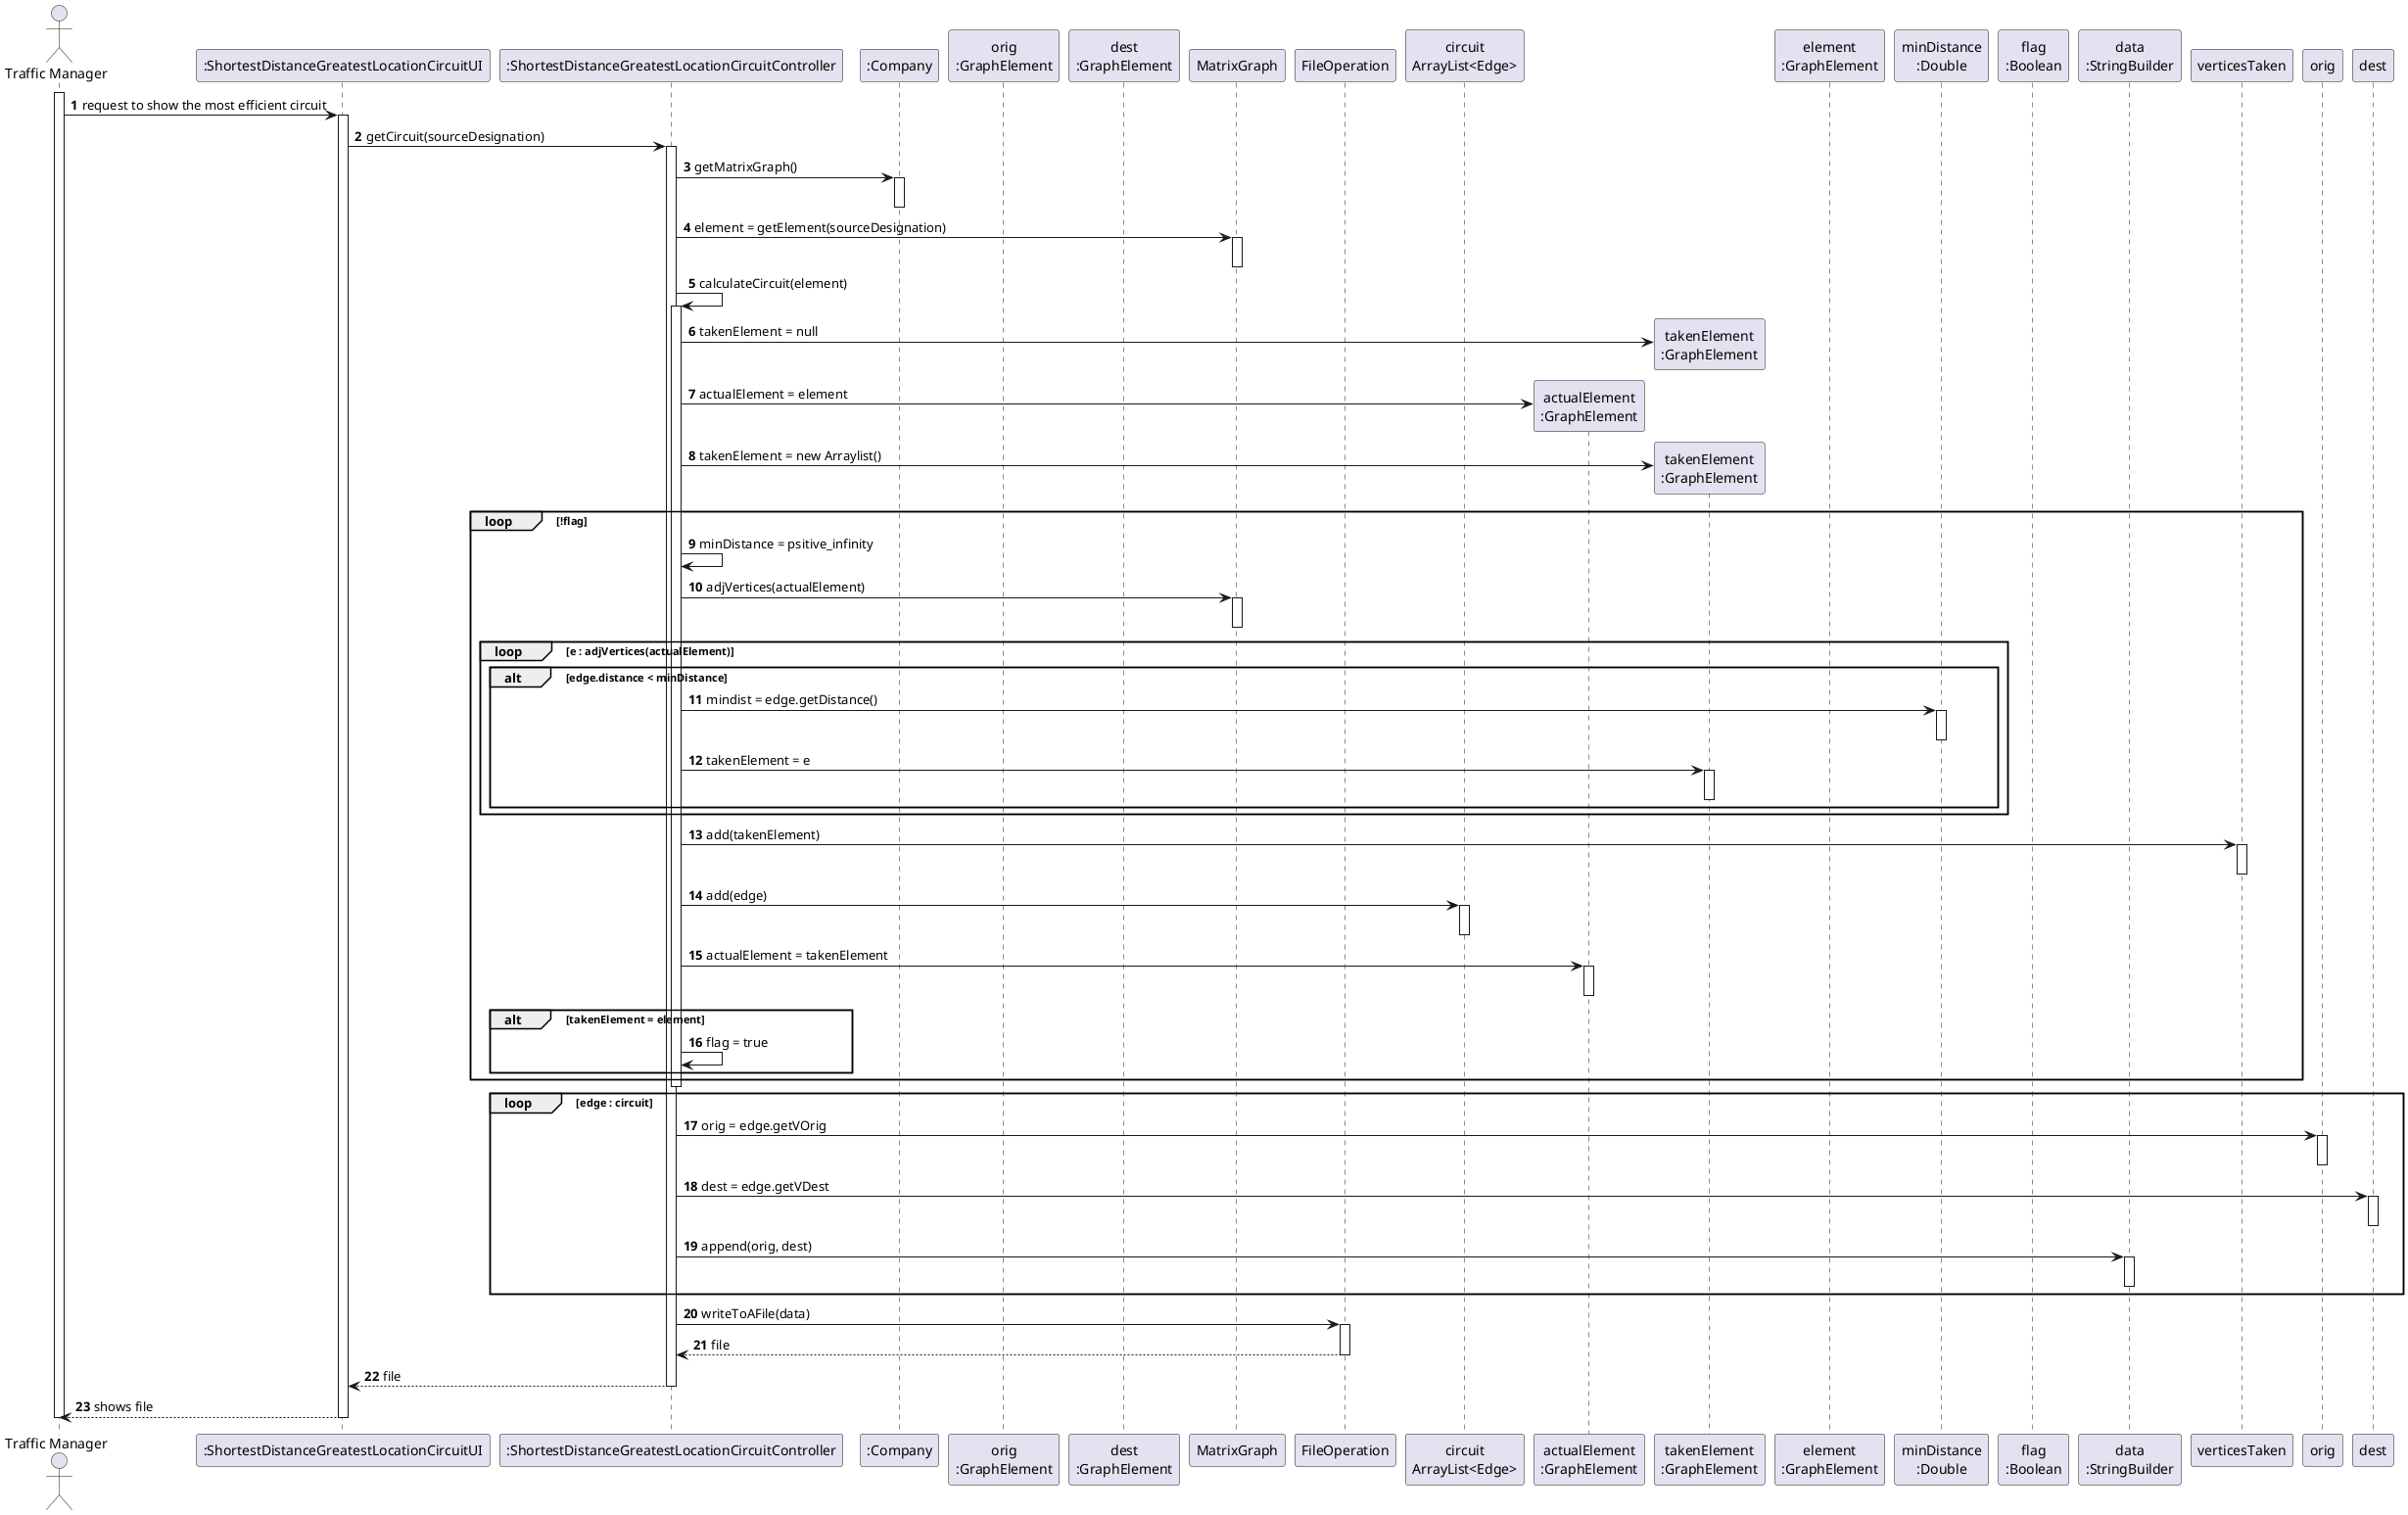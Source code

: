 @startuml
actor "Traffic Manager" as Adm
participant ":ShortestDistanceGreatestLocationCircuitUI" as UI
participant ":ShortestDistanceGreatestLocationCircuitController" as controller
participant ":Company" as c
participant "orig\n:GraphElement" as origElement
participant "dest\n:GraphElement" as destElement
participant "MatrixGraph" as mgraph
participant "FileOperation" as fo
participant "circuit\nArrayList<Edge>" as circuit
participant "actualElement\n:GraphElement" as actualElement
participant "takenElement\n:GraphElement" as takenElement
participant "element\n:GraphElement" as Element
participant "minDistance\n:Double" as minDistance
participant "verticesTaken\n:ArrayList<GraphElement>" as minDistance
participant "flag\n:Boolean" as flag
participant "data\n:StringBuilder" as data

autonumber

activate Adm

Adm -> UI: request to show the most efficient circuit

activate UI

UI -> controller: getCircuit(sourceDesignation)

activate controller

controller -> c: getMatrixGraph()

activate c

deactivate c

controller -> mgraph: element = getElement(sourceDesignation)

activate mgraph

deactivate mgraph

controller -> controller: calculateCircuit(element)

activate controller

controller -> takenElement**: takenElement = null

controller -> actualElement**: actualElement = element

controller -> takenElement**: takenElement = new Arraylist()

loop !flag

controller -> controller: minDistance = psitive_infinity

controller -> mgraph: adjVertices(actualElement)

activate mgraph

deactivate mgraph

loop e : adjVertices(actualElement)

alt edge.distance < minDistance

controller -> minDistance: mindist = edge.getDistance()

activate minDistance

deactivate minDistance

controller -> takenElement: takenElement = e

activate takenElement

deactivate takenElement

end

end

controller -> verticesTaken: add(takenElement)

activate verticesTaken

deactivate verticesTaken

controller -> circuit: add(edge)

activate circuit

deactivate circuit

controller -> actualElement: actualElement = takenElement

activate actualElement

deactivate actualElement

alt takenElement = element

controller -> controller: flag = true

end

end

deactivate controller

loop edge : circuit

controller -> orig: orig = edge.getVOrig

activate orig

deactivate orig

controller -> dest: dest = edge.getVDest

activate dest

deactivate dest

controller -> data: append(orig, dest)

activate data

deactivate data

end

controller -> fo: writeToAFile(data)

activate fo

fo --> controller: file

deactivate fo

controller --> UI: file

deactivate controller

UI --> Adm: shows file

deactivate UI

deactivate Adm
@enduml